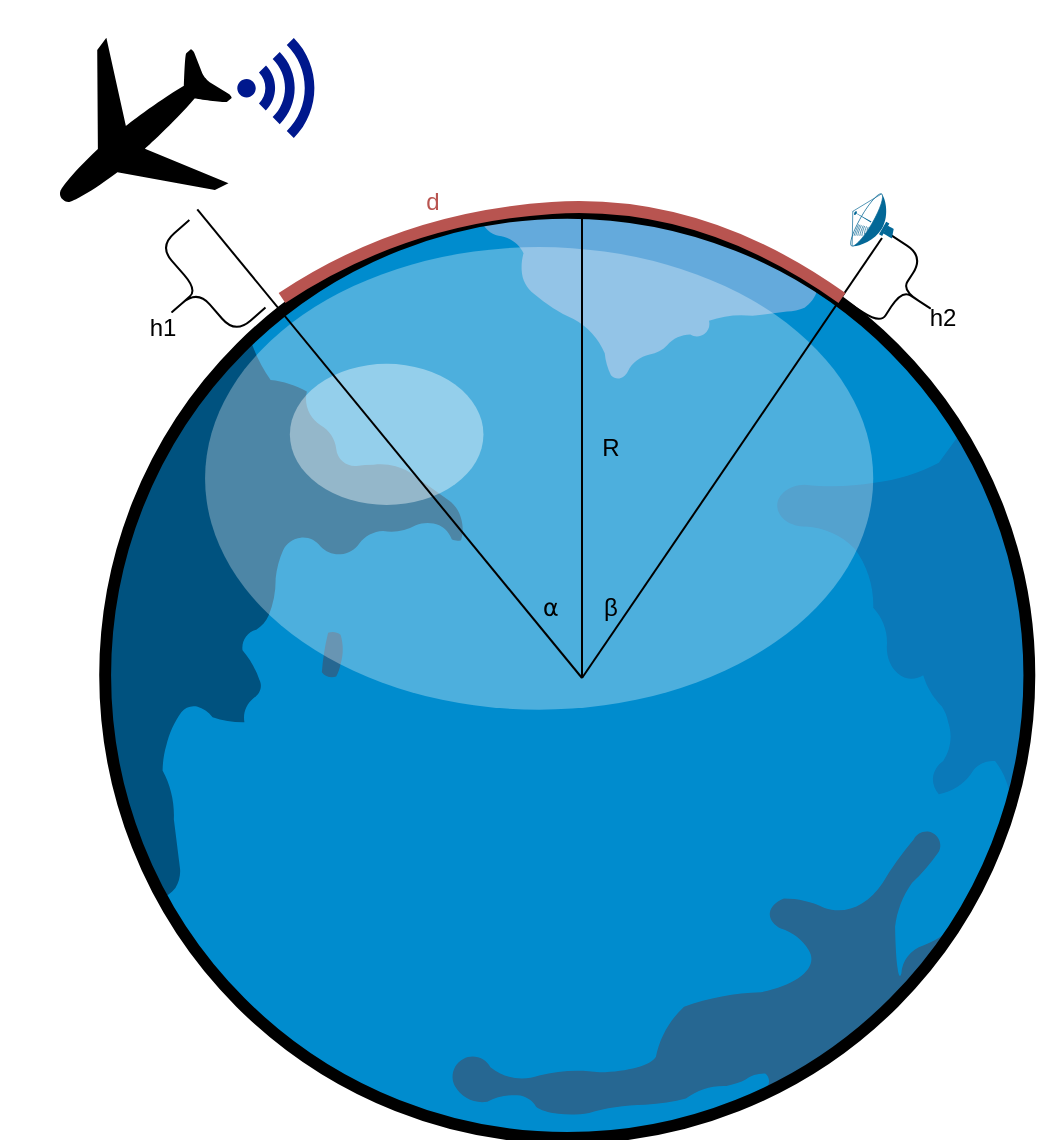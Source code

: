 <mxfile version="22.1.11" type="github">
  <diagram name="Strona-1" id="uouljrREw3NxflONK2YJ">
    <mxGraphModel dx="955" dy="612" grid="1" gridSize="10" guides="1" tooltips="1" connect="1" arrows="1" fold="1" page="1" pageScale="1" pageWidth="827" pageHeight="1169" math="0" shadow="0">
      <root>
        <mxCell id="0" />
        <mxCell id="1" parent="0" />
        <mxCell id="kd5Y4CcMPi-ZwhrhJiSX-22" value="" style="verticalLabelPosition=bottom;sketch=0;aspect=fixed;html=1;verticalAlign=top;strokeColor=none;align=center;outlineConnect=0;shape=mxgraph.citrix.globe;" vertex="1" parent="1">
          <mxGeometry x="140" y="210" width="491.95" height="470" as="geometry" />
        </mxCell>
        <mxCell id="kd5Y4CcMPi-ZwhrhJiSX-3" value="" style="shape=mxgraph.signs.transportation.airplane_5;html=1;pointerEvents=1;fillColor=#000000;strokeColor=none;verticalLabelPosition=bottom;verticalAlign=top;align=center;rotation=-130;" vertex="1" parent="1">
          <mxGeometry x="130" y="130" width="95" height="98" as="geometry" />
        </mxCell>
        <mxCell id="kd5Y4CcMPi-ZwhrhJiSX-12" value="" style="endArrow=none;html=1;rounded=0;" edge="1" parent="1" target="kd5Y4CcMPi-ZwhrhJiSX-3">
          <mxGeometry width="50" height="50" relative="1" as="geometry">
            <mxPoint x="400" y="450" as="sourcePoint" />
            <mxPoint x="290" y="190" as="targetPoint" />
          </mxGeometry>
        </mxCell>
        <mxCell id="kd5Y4CcMPi-ZwhrhJiSX-16" value="" style="endArrow=none;html=1;rounded=0;entryX=0.5;entryY=0;entryDx=0;entryDy=0;" edge="1" parent="1">
          <mxGeometry width="50" height="50" relative="1" as="geometry">
            <mxPoint x="400" y="450" as="sourcePoint" />
            <mxPoint x="400" y="220.0" as="targetPoint" />
          </mxGeometry>
        </mxCell>
        <mxCell id="kd5Y4CcMPi-ZwhrhJiSX-24" value="R" style="text;html=1;align=center;verticalAlign=middle;resizable=0;points=[];autosize=1;strokeColor=none;fillColor=none;" vertex="1" parent="1">
          <mxGeometry x="399" y="320" width="30" height="30" as="geometry" />
        </mxCell>
        <mxCell id="kd5Y4CcMPi-ZwhrhJiSX-25" value="⍺" style="text;html=1;align=center;verticalAlign=middle;resizable=0;points=[];autosize=1;strokeColor=none;fillColor=none;" vertex="1" parent="1">
          <mxGeometry x="369" y="400" width="30" height="30" as="geometry" />
        </mxCell>
        <mxCell id="kd5Y4CcMPi-ZwhrhJiSX-27" value="" style="endArrow=none;html=1;rounded=0;" edge="1" parent="1">
          <mxGeometry width="50" height="50" relative="1" as="geometry">
            <mxPoint x="400" y="450" as="sourcePoint" />
            <mxPoint x="550" y="230" as="targetPoint" />
          </mxGeometry>
        </mxCell>
        <mxCell id="kd5Y4CcMPi-ZwhrhJiSX-28" value="h1" style="text;html=1;align=center;verticalAlign=middle;resizable=0;points=[];autosize=1;strokeColor=none;fillColor=none;" vertex="1" parent="1">
          <mxGeometry x="170" y="260" width="40" height="30" as="geometry" />
        </mxCell>
        <mxCell id="kd5Y4CcMPi-ZwhrhJiSX-30" value="" style="shape=curlyBracket;whiteSpace=wrap;html=1;rounded=1;flipH=1;labelPosition=right;verticalLabelPosition=middle;align=left;verticalAlign=middle;rotation=139;" vertex="1" parent="1">
          <mxGeometry x="187.62" y="227.02" width="40" height="58" as="geometry" />
        </mxCell>
        <mxCell id="kd5Y4CcMPi-ZwhrhJiSX-32" value="" style="shape=curlyBracket;whiteSpace=wrap;html=1;rounded=1;flipH=1;labelPosition=right;verticalLabelPosition=middle;align=left;verticalAlign=middle;rotation=33;size=0.5;" vertex="1" parent="1">
          <mxGeometry x="540" y="236.02" width="40" height="40" as="geometry" />
        </mxCell>
        <mxCell id="kd5Y4CcMPi-ZwhrhJiSX-34" value="h2" style="text;html=1;align=center;verticalAlign=middle;resizable=0;points=[];autosize=1;strokeColor=none;fillColor=none;" vertex="1" parent="1">
          <mxGeometry x="560" y="255.02" width="40" height="30" as="geometry" />
        </mxCell>
        <mxCell id="kd5Y4CcMPi-ZwhrhJiSX-35" value="β" style="text;html=1;align=center;verticalAlign=middle;resizable=0;points=[];autosize=1;strokeColor=none;fillColor=none;" vertex="1" parent="1">
          <mxGeometry x="399" y="400" width="30" height="30" as="geometry" />
        </mxCell>
        <mxCell id="kd5Y4CcMPi-ZwhrhJiSX-36" value="" style="shape=mxgraph.cisco.wireless.satellite_dish;html=1;pointerEvents=1;dashed=0;fillColor=#036897;strokeColor=#ffffff;strokeWidth=2;verticalLabelPosition=bottom;verticalAlign=top;align=center;outlineConnect=0;rotation=-60;" vertex="1" parent="1">
          <mxGeometry x="530" y="210" width="30" height="25.02" as="geometry" />
        </mxCell>
        <mxCell id="kd5Y4CcMPi-ZwhrhJiSX-37" value="" style="sketch=0;aspect=fixed;pointerEvents=1;shadow=0;dashed=0;html=1;strokeColor=none;labelPosition=center;verticalLabelPosition=bottom;verticalAlign=top;align=center;fillColor=#00188D;shape=mxgraph.mscae.enterprise.wireless_connection" vertex="1" parent="1">
          <mxGeometry x="227.62" y="130" width="42" height="50" as="geometry" />
        </mxCell>
        <mxCell id="kd5Y4CcMPi-ZwhrhJiSX-40" value="" style="curved=1;endArrow=none;html=1;rounded=0;fillColor=#f8cecc;strokeColor=#b85450;strokeWidth=6;endFill=0;" edge="1" parent="1">
          <mxGeometry width="50" height="50" relative="1" as="geometry">
            <mxPoint x="250" y="260" as="sourcePoint" />
            <mxPoint x="530" y="260" as="targetPoint" />
            <Array as="points">
              <mxPoint x="310" y="220" />
              <mxPoint x="460" y="210" />
            </Array>
          </mxGeometry>
        </mxCell>
        <mxCell id="kd5Y4CcMPi-ZwhrhJiSX-41" value="&lt;font color=&quot;#b95450&quot;&gt;d&lt;/font&gt;" style="text;html=1;align=center;verticalAlign=middle;resizable=0;points=[];autosize=1;strokeColor=none;fillColor=none;" vertex="1" parent="1">
          <mxGeometry x="310" y="197.02" width="30" height="30" as="geometry" />
        </mxCell>
      </root>
    </mxGraphModel>
  </diagram>
</mxfile>
